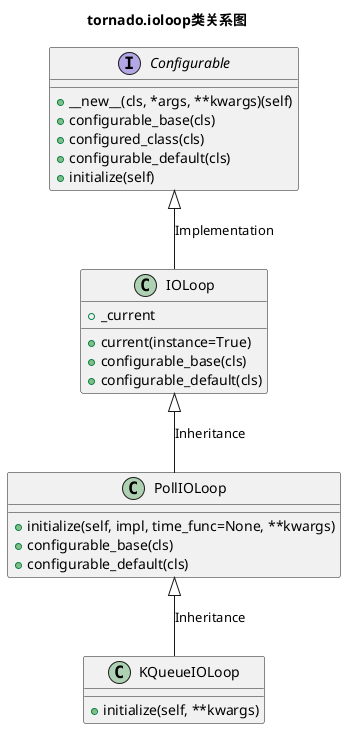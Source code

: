 ```plantuml
@startuml

title tornado.ioloop类关系图


interface Configurable {
	+ __new__(cls, *args, **kwargs)(self)
	+ configurable_base(cls)
	+ configured_class(cls)
	+ configurable_default(cls)
	+ initialize(self)

}

class IOLoop {
	+ _current

	+ current(instance=True)
	+ configurable_base(cls)
	+ configurable_default(cls)
}

class PollIOLoop {
	+ initialize(self, impl, time_func=None, **kwargs)
	+ configurable_base(cls)
	+ configurable_default(cls)
}

class KQueueIOLoop {
	+ initialize(self, **kwargs)
}

Configurable <|-down- IOLoop: Implementation
IOLoop <|-down- PollIOLoop: Inheritance
PollIOLoop <|-down- KQueueIOLoop: Inheritance

@enduml